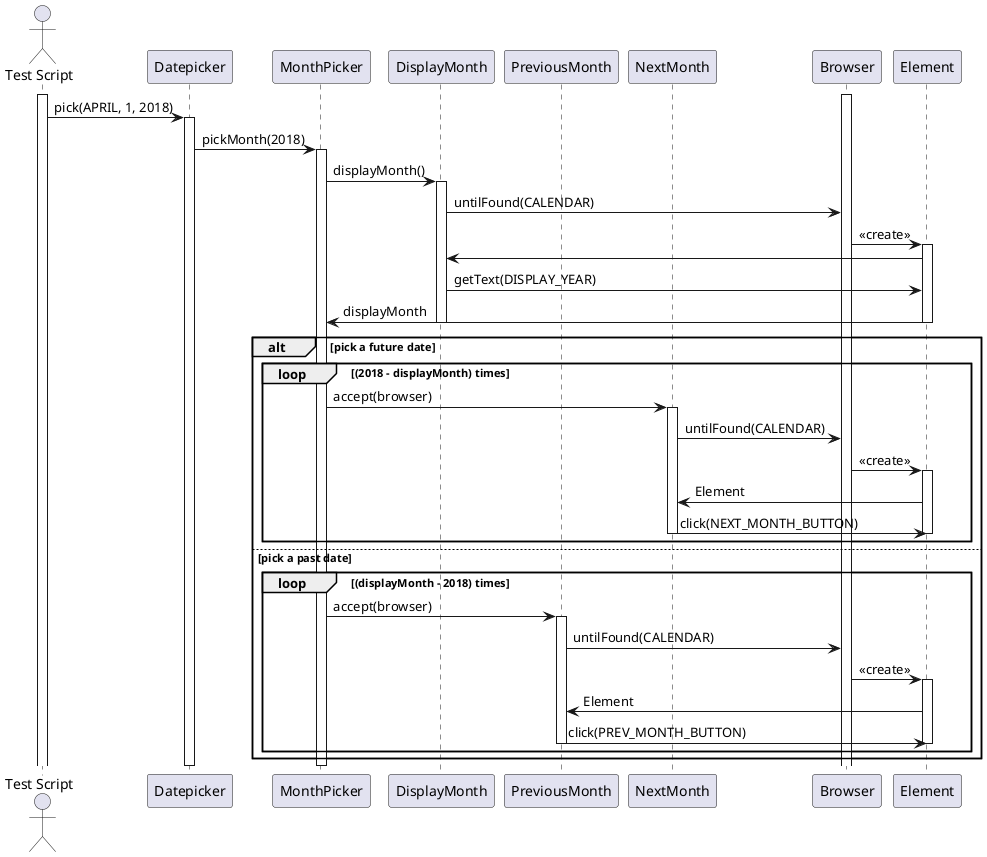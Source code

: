 @startuml

actor "Test Script"
participant Datepicker
participant MonthPicker
participant DisplayMonth
participant PreviousMonth
participant NextMonth
participant Browser
participant Element

activate "Test Script"
activate Browser
"Test Script" -> Datepicker : pick(APRIL, 1, 2018)
activate Datepicker
Datepicker -> MonthPicker : pickMonth(2018)
activate MonthPicker
MonthPicker -> DisplayMonth: displayMonth()
activate DisplayMonth
DisplayMonth -> Browser: untilFound(CALENDAR)
Browser -> Element: <<create>>
activate Element
Element -> DisplayMonth:
DisplayMonth -> Element : getText(DISPLAY_YEAR)

Element -> MonthPicker: displayMonth
deactivate Element
deactivate DisplayMonth

alt pick a future date

 loop (2018 - displayMonth) times

      MonthPicker -> NextMonth: accept(browser)
      activate NextMonth
      NextMonth -> Browser : untilFound(CALENDAR)
      Browser -> Element: <<create>>
      activate Element
      Element -> NextMonth : Element
      NextMonth -> Element: click(NEXT_MONTH_BUTTON)
      deactivate Element
      deactivate NextMonth
 end

else pick a past date

 loop (displayMonth - 2018) times
     MonthPicker -> PreviousMonth: accept(browser)
     activate PreviousMonth
     PreviousMonth -> Browser : untilFound(CALENDAR)
     Browser -> Element: <<create>>
     activate Element
     Element -> PreviousMonth : Element
     PreviousMonth -> Element: click(PREV_MONTH_BUTTON)
     deactivate Element
     deactivate PreviousMonth
 end
end

deactivate MonthPicker
deactivate Datepicker


@enduml